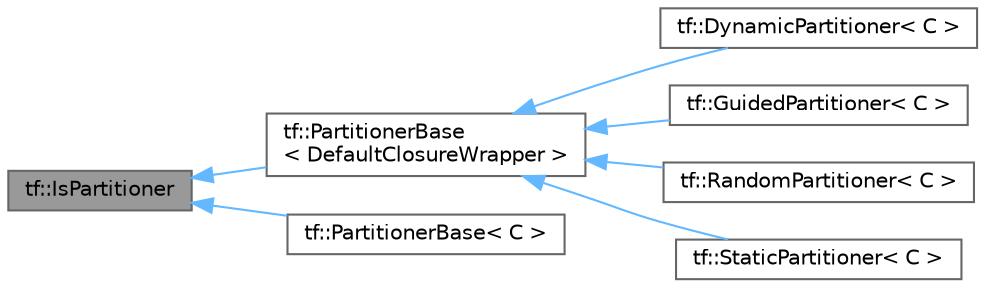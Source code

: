 digraph "tf::IsPartitioner"
{
 // LATEX_PDF_SIZE
  bgcolor="transparent";
  edge [fontname=Helvetica,fontsize=10,labelfontname=Helvetica,labelfontsize=10];
  node [fontname=Helvetica,fontsize=10,shape=box,height=0.2,width=0.4];
  rankdir="LR";
  Node1 [id="Node000001",label="tf::IsPartitioner",height=0.2,width=0.4,color="gray40", fillcolor="grey60", style="filled", fontcolor="black",tooltip=" "];
  Node1 -> Node2 [id="edge1_Node000001_Node000002",dir="back",color="steelblue1",style="solid",tooltip=" "];
  Node2 [id="Node000002",label="tf::PartitionerBase\l\< DefaultClosureWrapper \>",height=0.2,width=0.4,color="gray40", fillcolor="white", style="filled",URL="$classtf_1_1_partitioner_base.html",tooltip=" "];
  Node2 -> Node3 [id="edge2_Node000002_Node000003",dir="back",color="steelblue1",style="solid",tooltip=" "];
  Node3 [id="Node000003",label="tf::DynamicPartitioner\< C \>",height=0.2,width=0.4,color="gray40", fillcolor="white", style="filled",URL="$classtf_1_1_dynamic_partitioner.html",tooltip="class to construct a dynamic partitioner for scheduling parallel algorithms"];
  Node2 -> Node4 [id="edge3_Node000002_Node000004",dir="back",color="steelblue1",style="solid",tooltip=" "];
  Node4 [id="Node000004",label="tf::GuidedPartitioner\< C \>",height=0.2,width=0.4,color="gray40", fillcolor="white", style="filled",URL="$classtf_1_1_guided_partitioner.html",tooltip="class to construct a guided partitioner for scheduling parallel algorithms"];
  Node2 -> Node5 [id="edge4_Node000002_Node000005",dir="back",color="steelblue1",style="solid",tooltip=" "];
  Node5 [id="Node000005",label="tf::RandomPartitioner\< C \>",height=0.2,width=0.4,color="gray40", fillcolor="white", style="filled",URL="$classtf_1_1_random_partitioner.html",tooltip="class to construct a random partitioner for scheduling parallel algorithms"];
  Node2 -> Node6 [id="edge5_Node000002_Node000006",dir="back",color="steelblue1",style="solid",tooltip=" "];
  Node6 [id="Node000006",label="tf::StaticPartitioner\< C \>",height=0.2,width=0.4,color="gray40", fillcolor="white", style="filled",URL="$classtf_1_1_static_partitioner.html",tooltip="class to construct a static partitioner for scheduling parallel algorithms"];
  Node1 -> Node7 [id="edge6_Node000001_Node000007",dir="back",color="steelblue1",style="solid",tooltip=" "];
  Node7 [id="Node000007",label="tf::PartitionerBase\< C \>",height=0.2,width=0.4,color="gray40", fillcolor="white", style="filled",URL="$classtf_1_1_partitioner_base.html",tooltip="class to derive a partitioner for scheduling parallel algorithms"];
}
